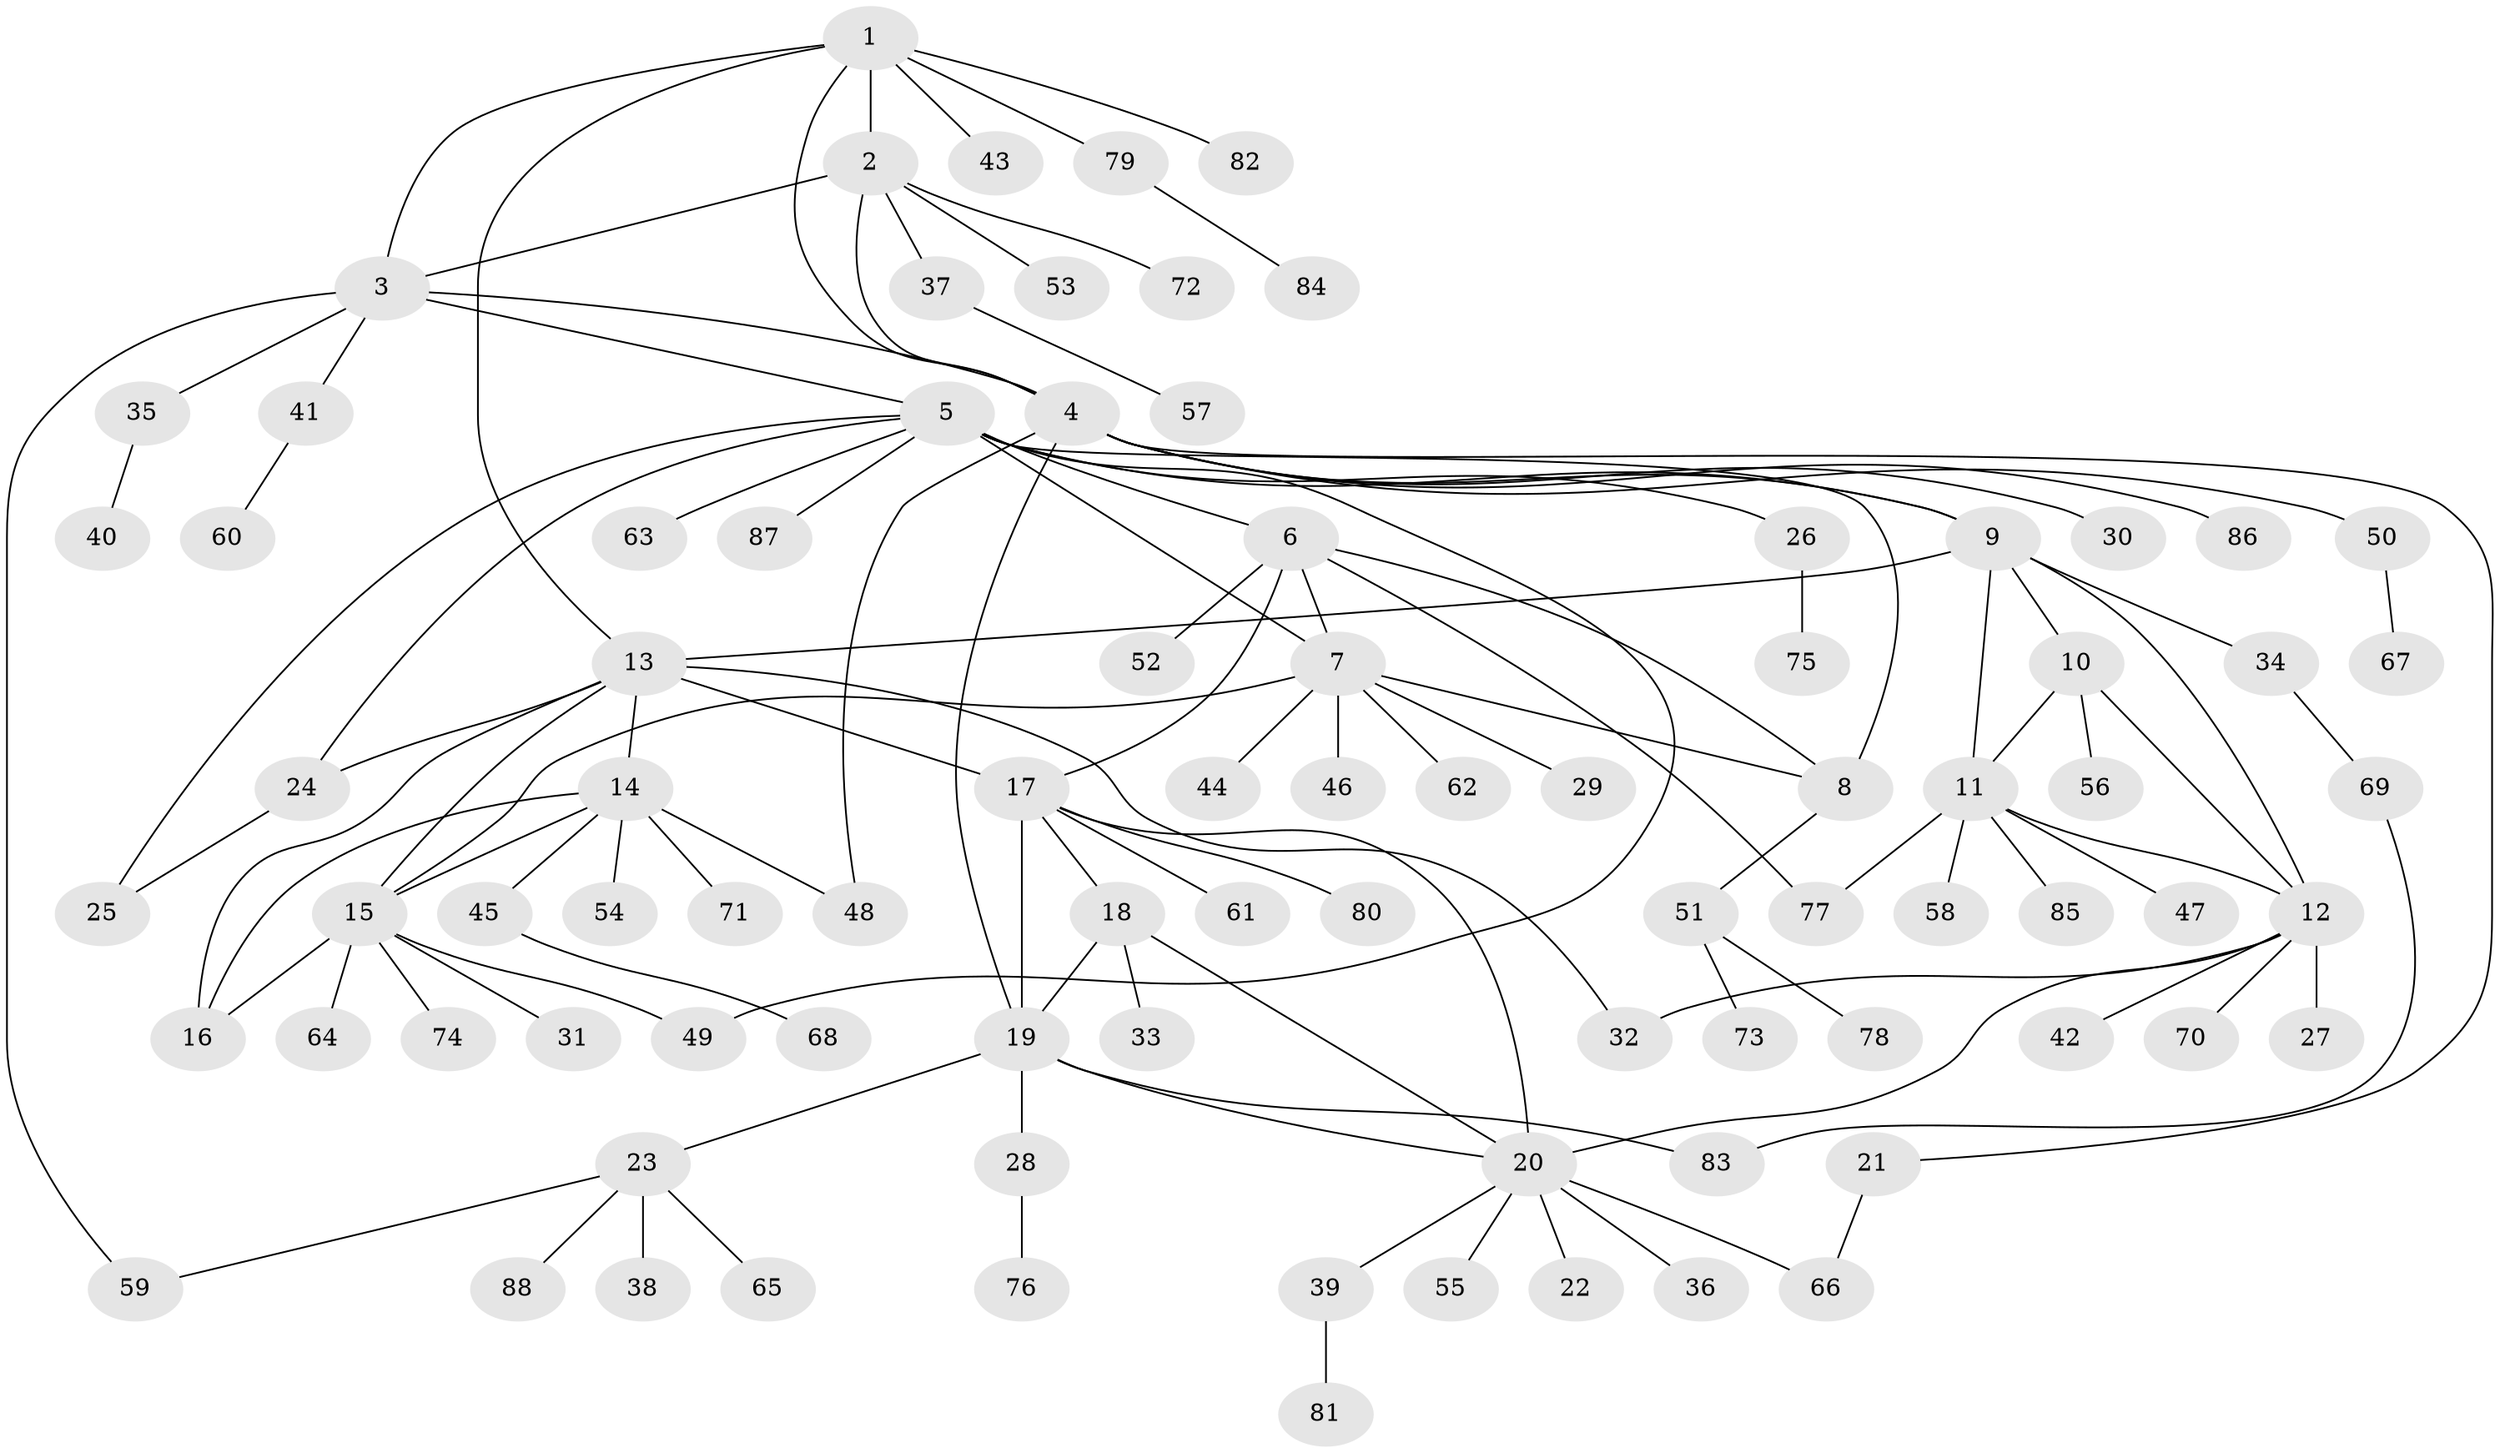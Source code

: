 // coarse degree distribution, {6: 0.022727272727272728, 5: 0.09090909090909091, 7: 0.09090909090909091, 8: 0.045454545454545456, 10: 0.022727272727272728, 4: 0.11363636363636363, 3: 0.06818181818181818, 2: 0.1590909090909091, 1: 0.38636363636363635}
// Generated by graph-tools (version 1.1) at 2025/52/03/04/25 22:52:34]
// undirected, 88 vertices, 117 edges
graph export_dot {
  node [color=gray90,style=filled];
  1;
  2;
  3;
  4;
  5;
  6;
  7;
  8;
  9;
  10;
  11;
  12;
  13;
  14;
  15;
  16;
  17;
  18;
  19;
  20;
  21;
  22;
  23;
  24;
  25;
  26;
  27;
  28;
  29;
  30;
  31;
  32;
  33;
  34;
  35;
  36;
  37;
  38;
  39;
  40;
  41;
  42;
  43;
  44;
  45;
  46;
  47;
  48;
  49;
  50;
  51;
  52;
  53;
  54;
  55;
  56;
  57;
  58;
  59;
  60;
  61;
  62;
  63;
  64;
  65;
  66;
  67;
  68;
  69;
  70;
  71;
  72;
  73;
  74;
  75;
  76;
  77;
  78;
  79;
  80;
  81;
  82;
  83;
  84;
  85;
  86;
  87;
  88;
  1 -- 2;
  1 -- 3;
  1 -- 4;
  1 -- 13;
  1 -- 43;
  1 -- 79;
  1 -- 82;
  2 -- 3;
  2 -- 4;
  2 -- 37;
  2 -- 53;
  2 -- 72;
  3 -- 4;
  3 -- 5;
  3 -- 35;
  3 -- 41;
  3 -- 59;
  4 -- 9;
  4 -- 19;
  4 -- 21;
  4 -- 30;
  4 -- 48;
  4 -- 50;
  4 -- 86;
  5 -- 6;
  5 -- 7;
  5 -- 8;
  5 -- 9;
  5 -- 24;
  5 -- 25;
  5 -- 26;
  5 -- 49;
  5 -- 63;
  5 -- 87;
  6 -- 7;
  6 -- 8;
  6 -- 17;
  6 -- 52;
  6 -- 77;
  7 -- 8;
  7 -- 15;
  7 -- 29;
  7 -- 44;
  7 -- 46;
  7 -- 62;
  8 -- 51;
  9 -- 10;
  9 -- 11;
  9 -- 12;
  9 -- 13;
  9 -- 34;
  10 -- 11;
  10 -- 12;
  10 -- 56;
  11 -- 12;
  11 -- 47;
  11 -- 58;
  11 -- 77;
  11 -- 85;
  12 -- 20;
  12 -- 27;
  12 -- 32;
  12 -- 42;
  12 -- 70;
  13 -- 14;
  13 -- 15;
  13 -- 16;
  13 -- 17;
  13 -- 24;
  13 -- 32;
  14 -- 15;
  14 -- 16;
  14 -- 45;
  14 -- 48;
  14 -- 54;
  14 -- 71;
  15 -- 16;
  15 -- 31;
  15 -- 49;
  15 -- 64;
  15 -- 74;
  17 -- 18;
  17 -- 19;
  17 -- 20;
  17 -- 61;
  17 -- 80;
  18 -- 19;
  18 -- 20;
  18 -- 33;
  19 -- 20;
  19 -- 23;
  19 -- 28;
  19 -- 83;
  20 -- 22;
  20 -- 36;
  20 -- 39;
  20 -- 55;
  20 -- 66;
  21 -- 66;
  23 -- 38;
  23 -- 59;
  23 -- 65;
  23 -- 88;
  24 -- 25;
  26 -- 75;
  28 -- 76;
  34 -- 69;
  35 -- 40;
  37 -- 57;
  39 -- 81;
  41 -- 60;
  45 -- 68;
  50 -- 67;
  51 -- 73;
  51 -- 78;
  69 -- 83;
  79 -- 84;
}

